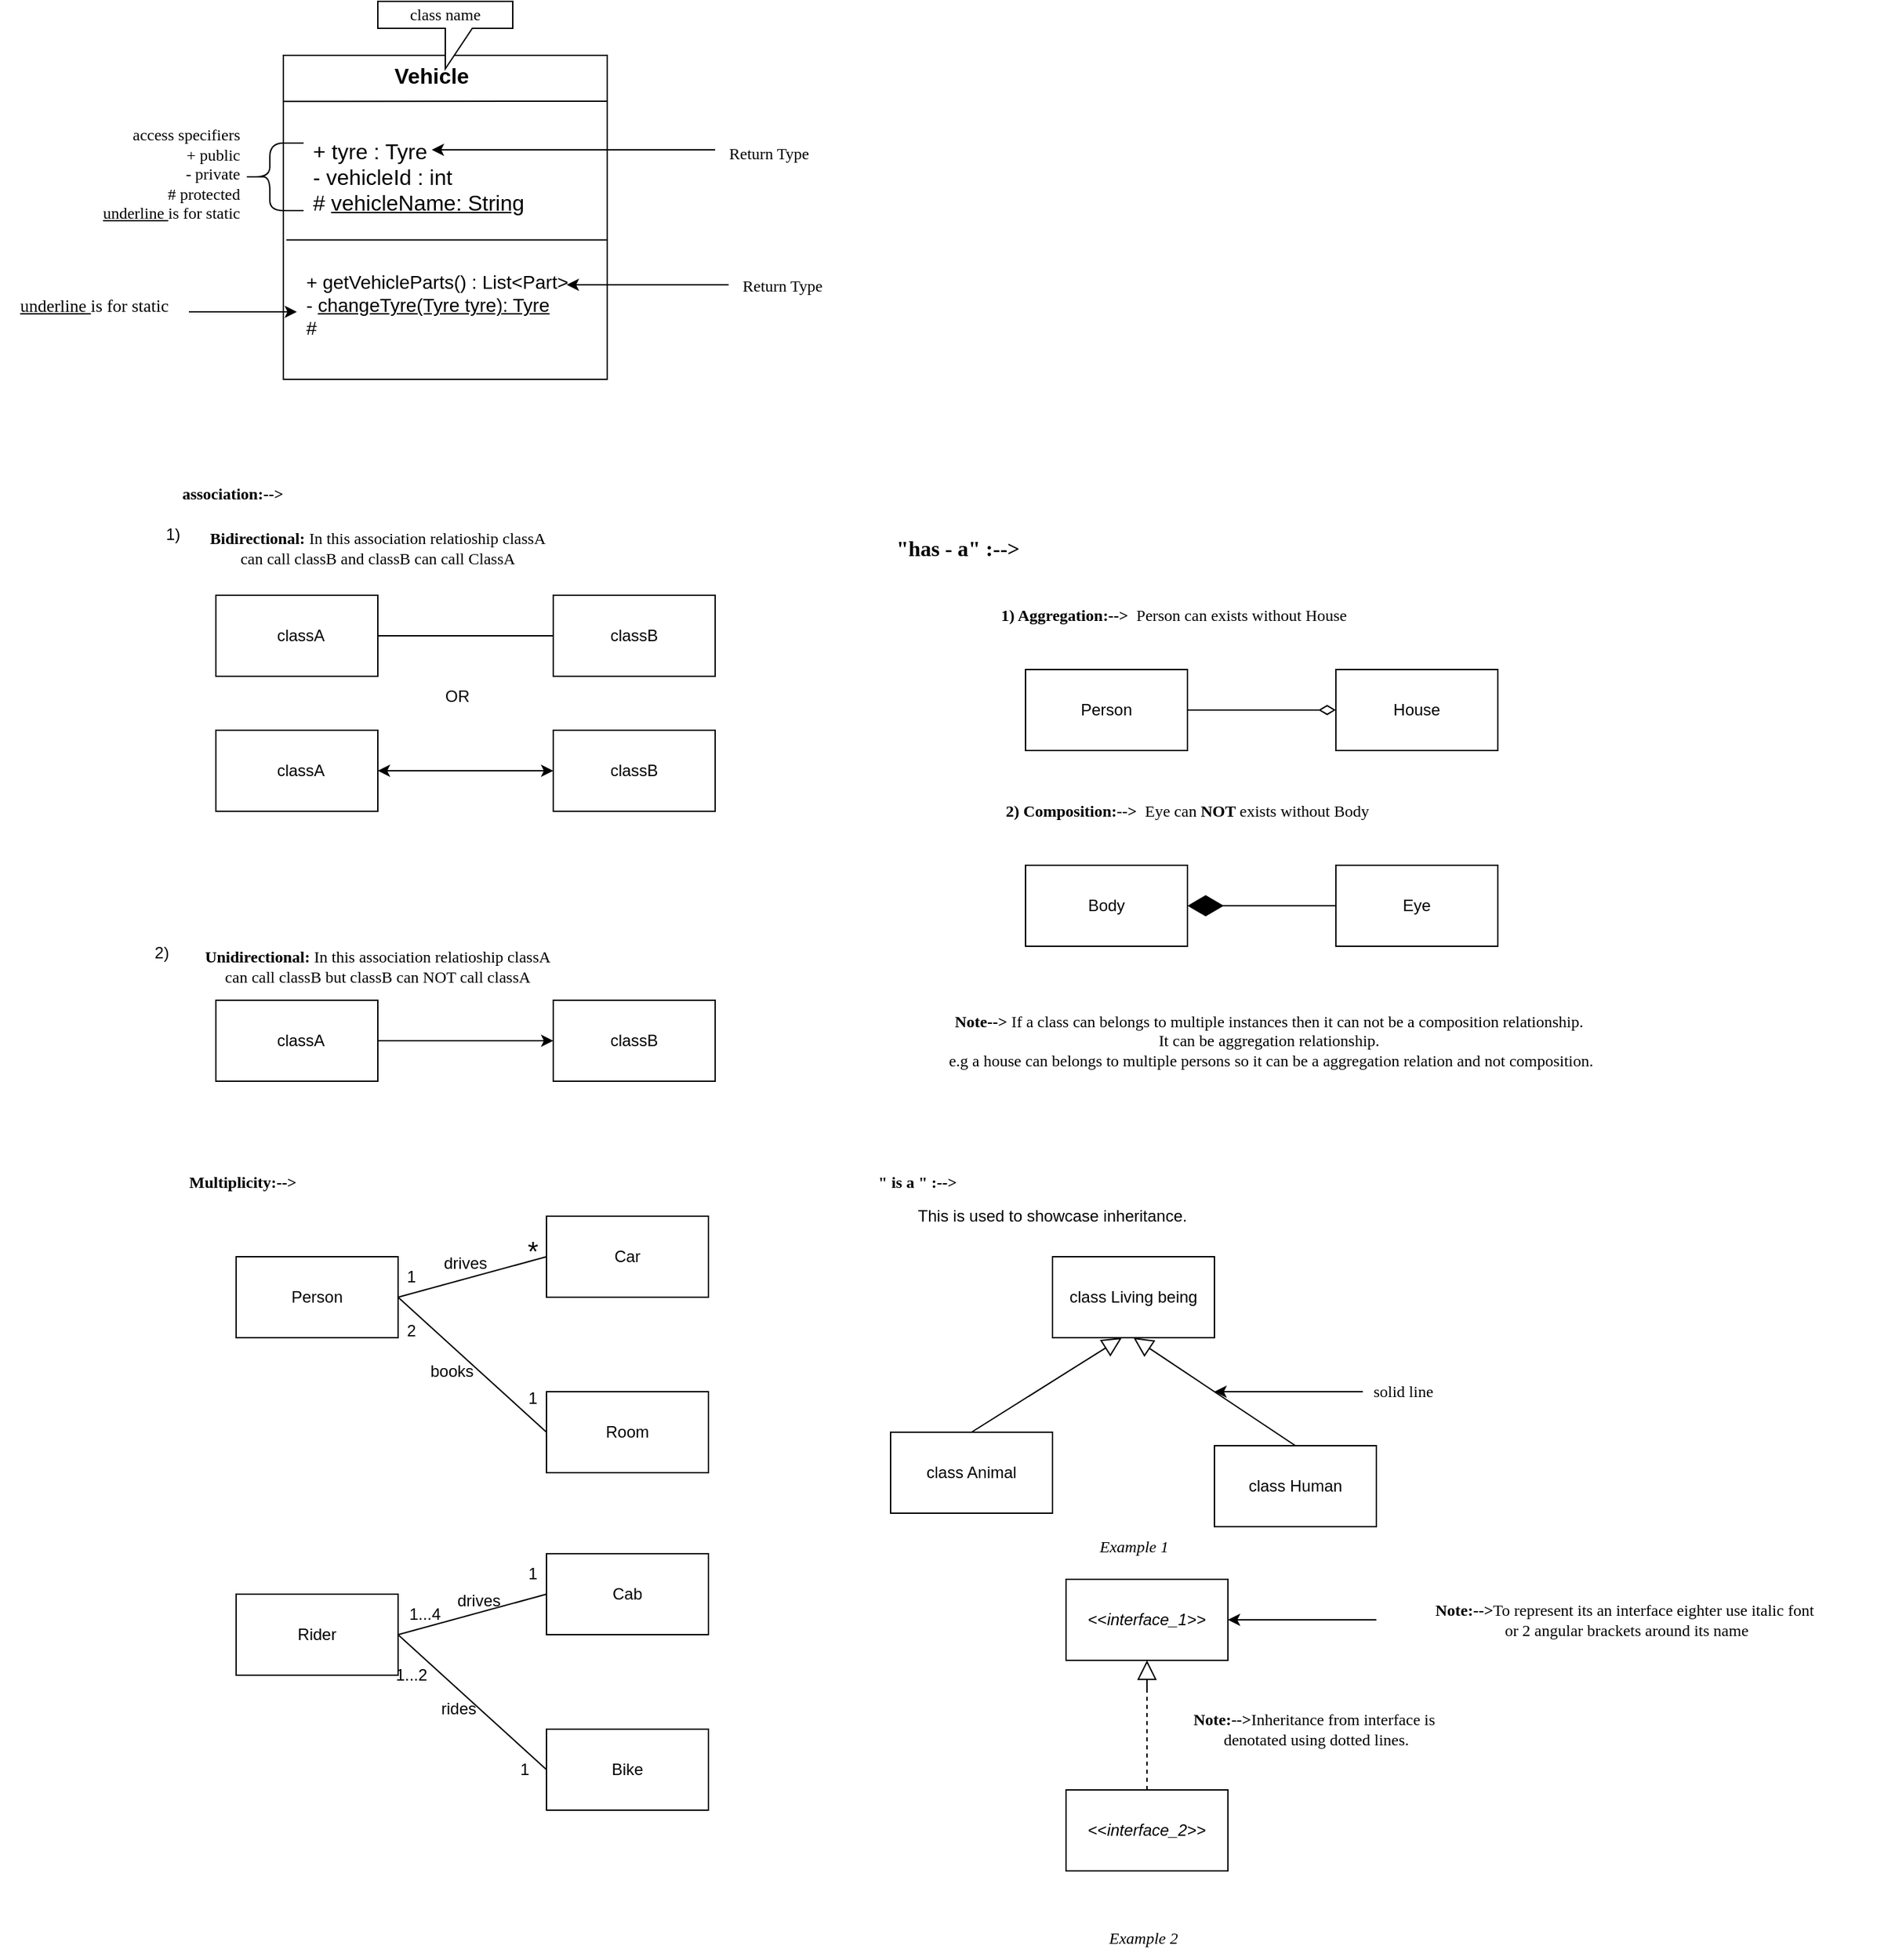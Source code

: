 <mxfile version="26.2.9">
  <diagram name="Page-1" id="3zNdNrsEKpjoQYGc_zBc">
    <mxGraphModel dx="788" dy="417" grid="1" gridSize="10" guides="1" tooltips="1" connect="1" arrows="1" fold="1" page="1" pageScale="1" pageWidth="827" pageHeight="1169" math="0" shadow="0">
      <root>
        <mxCell id="0" />
        <mxCell id="1" parent="0" />
        <mxCell id="moyZTGKr0rTBqRhNdf2y-1" value="" style="whiteSpace=wrap;html=1;aspect=fixed;" vertex="1" parent="1">
          <mxGeometry x="230" y="40" width="240" height="240" as="geometry" />
        </mxCell>
        <mxCell id="moyZTGKr0rTBqRhNdf2y-2" value="" style="endArrow=none;html=1;rounded=0;exitX=0;exitY=0.142;exitDx=0;exitDy=0;exitPerimeter=0;" edge="1" parent="1" source="moyZTGKr0rTBqRhNdf2y-1">
          <mxGeometry width="50" height="50" relative="1" as="geometry">
            <mxPoint x="380" y="120" as="sourcePoint" />
            <mxPoint x="470" y="74" as="targetPoint" />
          </mxGeometry>
        </mxCell>
        <mxCell id="moyZTGKr0rTBqRhNdf2y-3" value="Vehicle" style="text;html=1;align=center;verticalAlign=middle;whiteSpace=wrap;rounded=0;fontStyle=1;fontSize=16;" vertex="1" parent="1">
          <mxGeometry x="280" y="29" width="120" height="51" as="geometry" />
        </mxCell>
        <mxCell id="moyZTGKr0rTBqRhNdf2y-4" value="" style="endArrow=none;html=1;rounded=0;exitX=0.009;exitY=0.57;exitDx=0;exitDy=0;exitPerimeter=0;entryX=1;entryY=0.57;entryDx=0;entryDy=0;entryPerimeter=0;" edge="1" parent="1" source="moyZTGKr0rTBqRhNdf2y-1" target="moyZTGKr0rTBqRhNdf2y-1">
          <mxGeometry width="50" height="50" relative="1" as="geometry">
            <mxPoint x="380" y="120" as="sourcePoint" />
            <mxPoint x="430" y="70" as="targetPoint" />
          </mxGeometry>
        </mxCell>
        <mxCell id="moyZTGKr0rTBqRhNdf2y-5" value="&lt;font style=&quot;font-size: 16px;&quot;&gt;+ tyre : Tyre&lt;br&gt;- vehicleId : int&lt;br&gt;# &lt;u&gt;vehicleName: String&lt;/u&gt;&lt;/font&gt;" style="text;html=1;align=left;verticalAlign=middle;whiteSpace=wrap;rounded=0;" vertex="1" parent="1">
          <mxGeometry x="250" y="90" width="180" height="80" as="geometry" />
        </mxCell>
        <mxCell id="moyZTGKr0rTBqRhNdf2y-7" value="&lt;font style=&quot;font-size: 14px;&quot;&gt;+ getVehicleParts() : List&amp;lt;Part&amp;gt;&lt;br&gt;- &lt;u&gt;changeTyre(Tyre tyre): Tyre&lt;/u&gt;&lt;br&gt;#&amp;nbsp;&lt;/font&gt;" style="text;html=1;align=left;verticalAlign=middle;whiteSpace=wrap;rounded=0;" vertex="1" parent="1">
          <mxGeometry x="245" y="180" width="240" height="90" as="geometry" />
        </mxCell>
        <mxCell id="moyZTGKr0rTBqRhNdf2y-8" value="&lt;font style=&quot;&quot; face=&quot;Comic Sans MS&quot;&gt;class name&lt;/font&gt;" style="shape=callout;whiteSpace=wrap;html=1;perimeter=calloutPerimeter;" vertex="1" parent="1">
          <mxGeometry x="300" width="100" height="50" as="geometry" />
        </mxCell>
        <mxCell id="moyZTGKr0rTBqRhNdf2y-9" value="" style="shape=curlyBracket;whiteSpace=wrap;html=1;rounded=1;labelPosition=left;verticalLabelPosition=middle;align=right;verticalAlign=middle;size=0.444;" vertex="1" parent="1">
          <mxGeometry x="200" y="105" width="45" height="50" as="geometry" />
        </mxCell>
        <mxCell id="moyZTGKr0rTBqRhNdf2y-10" value="&lt;font style=&quot;&quot; face=&quot;Comic Sans MS&quot;&gt;access specifiers&lt;br&gt;+ public&lt;br&gt;- private&lt;br&gt;# protected&lt;br&gt;&lt;u style=&quot;&quot;&gt;underline &lt;/u&gt;is for static&lt;/font&gt;&lt;div&gt;&lt;br&gt;&lt;/div&gt;" style="text;html=1;align=right;verticalAlign=middle;whiteSpace=wrap;rounded=0;" vertex="1" parent="1">
          <mxGeometry x="50" y="80" width="150" height="110" as="geometry" />
        </mxCell>
        <mxCell id="moyZTGKr0rTBqRhNdf2y-11" value="" style="endArrow=classic;html=1;rounded=0;entryX=0.5;entryY=0.25;entryDx=0;entryDy=0;entryPerimeter=0;" edge="1" parent="1">
          <mxGeometry width="50" height="50" relative="1" as="geometry">
            <mxPoint x="550" y="110" as="sourcePoint" />
            <mxPoint x="340" y="110" as="targetPoint" />
          </mxGeometry>
        </mxCell>
        <mxCell id="moyZTGKr0rTBqRhNdf2y-13" value="&lt;font style=&quot;&quot; face=&quot;Comic Sans MS&quot;&gt;Return Type&lt;/font&gt;" style="text;html=1;align=center;verticalAlign=middle;whiteSpace=wrap;rounded=0;" vertex="1" parent="1">
          <mxGeometry x="520" y="90" width="140" height="45" as="geometry" />
        </mxCell>
        <mxCell id="moyZTGKr0rTBqRhNdf2y-14" value="" style="endArrow=classic;html=1;rounded=0;entryX=0.5;entryY=0.25;entryDx=0;entryDy=0;entryPerimeter=0;" edge="1" parent="1">
          <mxGeometry width="50" height="50" relative="1" as="geometry">
            <mxPoint x="560" y="210" as="sourcePoint" />
            <mxPoint x="440" y="210" as="targetPoint" />
          </mxGeometry>
        </mxCell>
        <mxCell id="moyZTGKr0rTBqRhNdf2y-15" value="&lt;font style=&quot;&quot; face=&quot;Comic Sans MS&quot;&gt;&lt;br&gt;Return Type&lt;/font&gt;" style="text;html=1;align=center;verticalAlign=middle;whiteSpace=wrap;rounded=0;" vertex="1" parent="1">
          <mxGeometry x="530" y="180" width="140" height="45" as="geometry" />
        </mxCell>
        <mxCell id="moyZTGKr0rTBqRhNdf2y-16" value="" style="endArrow=classic;html=1;rounded=0;" edge="1" parent="1">
          <mxGeometry width="50" height="50" relative="1" as="geometry">
            <mxPoint x="160" y="230" as="sourcePoint" />
            <mxPoint x="240" y="230" as="targetPoint" />
          </mxGeometry>
        </mxCell>
        <mxCell id="moyZTGKr0rTBqRhNdf2y-18" value="&lt;span style=&quot;text-align: right;&quot;&gt;&lt;font style=&quot;font-size: 13px;&quot; face=&quot;Comic Sans MS&quot;&gt;&lt;u style=&quot;&quot;&gt;underline&amp;nbsp;&lt;/u&gt;is for static&lt;/font&gt;&lt;/span&gt;" style="text;html=1;align=center;verticalAlign=middle;whiteSpace=wrap;rounded=0;" vertex="1" parent="1">
          <mxGeometry x="20" y="210" width="140" height="30" as="geometry" />
        </mxCell>
        <mxCell id="moyZTGKr0rTBqRhNdf2y-19" value="" style="endArrow=none;html=1;rounded=0;" edge="1" parent="1">
          <mxGeometry width="50" height="50" relative="1" as="geometry">
            <mxPoint x="300" y="470" as="sourcePoint" />
            <mxPoint x="430" y="470" as="targetPoint" />
          </mxGeometry>
        </mxCell>
        <mxCell id="moyZTGKr0rTBqRhNdf2y-22" value="" style="rounded=0;whiteSpace=wrap;html=1;" vertex="1" parent="1">
          <mxGeometry x="180" y="440" width="120" height="60" as="geometry" />
        </mxCell>
        <mxCell id="moyZTGKr0rTBqRhNdf2y-25" value="classA" style="text;html=1;align=center;verticalAlign=middle;whiteSpace=wrap;rounded=0;" vertex="1" parent="1">
          <mxGeometry x="212.5" y="455" width="60" height="30" as="geometry" />
        </mxCell>
        <mxCell id="moyZTGKr0rTBqRhNdf2y-26" value="" style="rounded=0;whiteSpace=wrap;html=1;" vertex="1" parent="1">
          <mxGeometry x="430" y="440" width="120" height="60" as="geometry" />
        </mxCell>
        <mxCell id="moyZTGKr0rTBqRhNdf2y-27" value="classB" style="text;html=1;align=center;verticalAlign=middle;whiteSpace=wrap;rounded=0;" vertex="1" parent="1">
          <mxGeometry x="460" y="455" width="60" height="30" as="geometry" />
        </mxCell>
        <mxCell id="moyZTGKr0rTBqRhNdf2y-30" value="&lt;font face=&quot;Verdana&quot;&gt;&lt;b&gt;association:--&amp;gt;&lt;/b&gt;&lt;/font&gt;" style="text;html=1;align=center;verticalAlign=middle;whiteSpace=wrap;rounded=0;" vertex="1" parent="1">
          <mxGeometry x="110" y="350" width="165" height="30" as="geometry" />
        </mxCell>
        <mxCell id="moyZTGKr0rTBqRhNdf2y-35" value="" style="rounded=0;whiteSpace=wrap;html=1;" vertex="1" parent="1">
          <mxGeometry x="180" y="740" width="120" height="60" as="geometry" />
        </mxCell>
        <mxCell id="moyZTGKr0rTBqRhNdf2y-36" value="classA" style="text;html=1;align=center;verticalAlign=middle;whiteSpace=wrap;rounded=0;" vertex="1" parent="1">
          <mxGeometry x="212.5" y="755" width="60" height="30" as="geometry" />
        </mxCell>
        <mxCell id="moyZTGKr0rTBqRhNdf2y-37" value="" style="rounded=0;whiteSpace=wrap;html=1;" vertex="1" parent="1">
          <mxGeometry x="430" y="740" width="120" height="60" as="geometry" />
        </mxCell>
        <mxCell id="moyZTGKr0rTBqRhNdf2y-38" value="classB" style="text;html=1;align=center;verticalAlign=middle;whiteSpace=wrap;rounded=0;" vertex="1" parent="1">
          <mxGeometry x="460" y="755" width="60" height="30" as="geometry" />
        </mxCell>
        <mxCell id="moyZTGKr0rTBqRhNdf2y-40" value="2)" style="text;html=1;align=center;verticalAlign=middle;whiteSpace=wrap;rounded=0;" vertex="1" parent="1">
          <mxGeometry x="110" y="690" width="60" height="30" as="geometry" />
        </mxCell>
        <mxCell id="moyZTGKr0rTBqRhNdf2y-41" value="" style="endArrow=classic;html=1;rounded=0;exitX=1;exitY=0.5;exitDx=0;exitDy=0;entryX=0;entryY=0.5;entryDx=0;entryDy=0;" edge="1" parent="1" source="moyZTGKr0rTBqRhNdf2y-35" target="moyZTGKr0rTBqRhNdf2y-37">
          <mxGeometry width="50" height="50" relative="1" as="geometry">
            <mxPoint x="380" y="670" as="sourcePoint" />
            <mxPoint x="430" y="620" as="targetPoint" />
          </mxGeometry>
        </mxCell>
        <mxCell id="moyZTGKr0rTBqRhNdf2y-55" value="" style="rounded=0;whiteSpace=wrap;html=1;" vertex="1" parent="1">
          <mxGeometry x="180" y="540" width="120" height="60" as="geometry" />
        </mxCell>
        <mxCell id="moyZTGKr0rTBqRhNdf2y-56" value="classA" style="text;html=1;align=center;verticalAlign=middle;whiteSpace=wrap;rounded=0;" vertex="1" parent="1">
          <mxGeometry x="212.5" y="555" width="60" height="30" as="geometry" />
        </mxCell>
        <mxCell id="moyZTGKr0rTBqRhNdf2y-57" value="" style="rounded=0;whiteSpace=wrap;html=1;" vertex="1" parent="1">
          <mxGeometry x="430" y="540" width="120" height="60" as="geometry" />
        </mxCell>
        <mxCell id="moyZTGKr0rTBqRhNdf2y-58" value="classB" style="text;html=1;align=center;verticalAlign=middle;whiteSpace=wrap;rounded=0;" vertex="1" parent="1">
          <mxGeometry x="460" y="555" width="60" height="30" as="geometry" />
        </mxCell>
        <mxCell id="moyZTGKr0rTBqRhNdf2y-60" value="1)&amp;nbsp;" style="text;html=1;align=center;verticalAlign=middle;whiteSpace=wrap;rounded=0;" vertex="1" parent="1">
          <mxGeometry x="120" y="380" width="60" height="30" as="geometry" />
        </mxCell>
        <mxCell id="moyZTGKr0rTBqRhNdf2y-61" value="&lt;font face=&quot;Comic Sans MS&quot;&gt;&lt;b&gt;Bidirectional:&lt;/b&gt; In this association relatioship classA can call classB and classB can call ClassA&lt;/font&gt;" style="text;html=1;align=center;verticalAlign=middle;whiteSpace=wrap;rounded=0;" vertex="1" parent="1">
          <mxGeometry x="170" y="390" width="260" height="30" as="geometry" />
        </mxCell>
        <mxCell id="moyZTGKr0rTBqRhNdf2y-62" value="OR" style="text;html=1;align=center;verticalAlign=middle;whiteSpace=wrap;rounded=0;" vertex="1" parent="1">
          <mxGeometry x="329" y="500" width="60" height="30" as="geometry" />
        </mxCell>
        <mxCell id="moyZTGKr0rTBqRhNdf2y-63" value="" style="endArrow=classic;startArrow=classic;html=1;rounded=0;entryX=0;entryY=0.5;entryDx=0;entryDy=0;exitX=1;exitY=0.5;exitDx=0;exitDy=0;" edge="1" parent="1" source="moyZTGKr0rTBqRhNdf2y-55" target="moyZTGKr0rTBqRhNdf2y-57">
          <mxGeometry width="50" height="50" relative="1" as="geometry">
            <mxPoint x="60" y="570" as="sourcePoint" />
            <mxPoint x="110" y="520" as="targetPoint" />
          </mxGeometry>
        </mxCell>
        <mxCell id="moyZTGKr0rTBqRhNdf2y-64" value="&lt;font face=&quot;Comic Sans MS&quot;&gt;&lt;b&gt;Unidirectional:&lt;/b&gt; In this association relatioship classA can call classB but classB can NOT call classA&lt;/font&gt;" style="text;html=1;align=center;verticalAlign=middle;whiteSpace=wrap;rounded=0;" vertex="1" parent="1">
          <mxGeometry x="170" y="700" width="260" height="30" as="geometry" />
        </mxCell>
        <mxCell id="moyZTGKr0rTBqRhNdf2y-65" value="&lt;b&gt;&lt;font face=&quot;Comic Sans MS&quot;&gt;Multiplicity:--&amp;gt;&lt;/font&gt;&lt;/b&gt;" style="text;html=1;align=center;verticalAlign=middle;whiteSpace=wrap;rounded=0;" vertex="1" parent="1">
          <mxGeometry x="135" y="860" width="130" height="30" as="geometry" />
        </mxCell>
        <mxCell id="moyZTGKr0rTBqRhNdf2y-66" value="" style="rounded=0;whiteSpace=wrap;html=1;" vertex="1" parent="1">
          <mxGeometry x="195" y="930" width="120" height="60" as="geometry" />
        </mxCell>
        <mxCell id="moyZTGKr0rTBqRhNdf2y-67" value="" style="rounded=0;whiteSpace=wrap;html=1;" vertex="1" parent="1">
          <mxGeometry x="425" y="900" width="120" height="60" as="geometry" />
        </mxCell>
        <mxCell id="moyZTGKr0rTBqRhNdf2y-68" value="" style="rounded=0;whiteSpace=wrap;html=1;" vertex="1" parent="1">
          <mxGeometry x="425" y="1030" width="120" height="60" as="geometry" />
        </mxCell>
        <mxCell id="moyZTGKr0rTBqRhNdf2y-69" value="" style="rounded=0;whiteSpace=wrap;html=1;" vertex="1" parent="1">
          <mxGeometry x="195" y="1180" width="120" height="60" as="geometry" />
        </mxCell>
        <mxCell id="moyZTGKr0rTBqRhNdf2y-70" value="" style="rounded=0;whiteSpace=wrap;html=1;" vertex="1" parent="1">
          <mxGeometry x="425" y="1150" width="120" height="60" as="geometry" />
        </mxCell>
        <mxCell id="moyZTGKr0rTBqRhNdf2y-71" value="" style="rounded=0;whiteSpace=wrap;html=1;" vertex="1" parent="1">
          <mxGeometry x="425" y="1280" width="120" height="60" as="geometry" />
        </mxCell>
        <mxCell id="moyZTGKr0rTBqRhNdf2y-72" value="Person" style="text;html=1;align=center;verticalAlign=middle;whiteSpace=wrap;rounded=0;" vertex="1" parent="1">
          <mxGeometry x="225" y="945" width="60" height="30" as="geometry" />
        </mxCell>
        <mxCell id="moyZTGKr0rTBqRhNdf2y-73" value="Car" style="text;html=1;align=center;verticalAlign=middle;whiteSpace=wrap;rounded=0;" vertex="1" parent="1">
          <mxGeometry x="455" y="915" width="60" height="30" as="geometry" />
        </mxCell>
        <mxCell id="moyZTGKr0rTBqRhNdf2y-74" value="Room" style="text;html=1;align=center;verticalAlign=middle;whiteSpace=wrap;rounded=0;" vertex="1" parent="1">
          <mxGeometry x="455" y="1045" width="60" height="30" as="geometry" />
        </mxCell>
        <mxCell id="moyZTGKr0rTBqRhNdf2y-75" value="Rider" style="text;html=1;align=center;verticalAlign=middle;whiteSpace=wrap;rounded=0;" vertex="1" parent="1">
          <mxGeometry x="225" y="1195" width="60" height="30" as="geometry" />
        </mxCell>
        <mxCell id="moyZTGKr0rTBqRhNdf2y-76" value="Bike" style="text;html=1;align=center;verticalAlign=middle;whiteSpace=wrap;rounded=0;" vertex="1" parent="1">
          <mxGeometry x="455" y="1295" width="60" height="30" as="geometry" />
        </mxCell>
        <mxCell id="moyZTGKr0rTBqRhNdf2y-77" value="Cab" style="text;html=1;align=center;verticalAlign=middle;whiteSpace=wrap;rounded=0;" vertex="1" parent="1">
          <mxGeometry x="455" y="1165" width="60" height="30" as="geometry" />
        </mxCell>
        <mxCell id="moyZTGKr0rTBqRhNdf2y-78" value="" style="endArrow=none;html=1;rounded=0;entryX=0;entryY=0.5;entryDx=0;entryDy=0;exitX=1;exitY=0.5;exitDx=0;exitDy=0;" edge="1" parent="1" source="moyZTGKr0rTBqRhNdf2y-66" target="moyZTGKr0rTBqRhNdf2y-67">
          <mxGeometry width="50" height="50" relative="1" as="geometry">
            <mxPoint x="305" y="1100" as="sourcePoint" />
            <mxPoint x="355" y="1050" as="targetPoint" />
          </mxGeometry>
        </mxCell>
        <mxCell id="moyZTGKr0rTBqRhNdf2y-79" value="" style="endArrow=none;html=1;rounded=0;entryX=0;entryY=0.5;entryDx=0;entryDy=0;exitX=1;exitY=0.5;exitDx=0;exitDy=0;" edge="1" parent="1" source="moyZTGKr0rTBqRhNdf2y-66" target="moyZTGKr0rTBqRhNdf2y-68">
          <mxGeometry width="50" height="50" relative="1" as="geometry">
            <mxPoint x="305" y="1100" as="sourcePoint" />
            <mxPoint x="355" y="1050" as="targetPoint" />
          </mxGeometry>
        </mxCell>
        <mxCell id="moyZTGKr0rTBqRhNdf2y-80" value="" style="endArrow=none;html=1;rounded=0;entryX=0;entryY=0.5;entryDx=0;entryDy=0;exitX=1;exitY=0.5;exitDx=0;exitDy=0;" edge="1" parent="1" source="moyZTGKr0rTBqRhNdf2y-69" target="moyZTGKr0rTBqRhNdf2y-70">
          <mxGeometry width="50" height="50" relative="1" as="geometry">
            <mxPoint x="305" y="1100" as="sourcePoint" />
            <mxPoint x="355" y="1050" as="targetPoint" />
          </mxGeometry>
        </mxCell>
        <mxCell id="moyZTGKr0rTBqRhNdf2y-81" value="" style="endArrow=none;html=1;rounded=0;exitX=0;exitY=0.5;exitDx=0;exitDy=0;entryX=1;entryY=0.5;entryDx=0;entryDy=0;" edge="1" parent="1" source="moyZTGKr0rTBqRhNdf2y-71" target="moyZTGKr0rTBqRhNdf2y-69">
          <mxGeometry width="50" height="50" relative="1" as="geometry">
            <mxPoint x="305" y="1240" as="sourcePoint" />
            <mxPoint x="355" y="1190" as="targetPoint" />
          </mxGeometry>
        </mxCell>
        <mxCell id="moyZTGKr0rTBqRhNdf2y-82" value="1" style="text;html=1;align=center;verticalAlign=middle;whiteSpace=wrap;rounded=0;" vertex="1" parent="1">
          <mxGeometry x="295" y="930" width="60" height="30" as="geometry" />
        </mxCell>
        <mxCell id="moyZTGKr0rTBqRhNdf2y-83" value="1" style="text;html=1;align=center;verticalAlign=middle;whiteSpace=wrap;rounded=0;" vertex="1" parent="1">
          <mxGeometry x="385" y="1020" width="60" height="30" as="geometry" />
        </mxCell>
        <mxCell id="moyZTGKr0rTBqRhNdf2y-84" value="2" style="text;html=1;align=center;verticalAlign=middle;whiteSpace=wrap;rounded=0;" vertex="1" parent="1">
          <mxGeometry x="295" y="970" width="60" height="30" as="geometry" />
        </mxCell>
        <mxCell id="moyZTGKr0rTBqRhNdf2y-85" value="&lt;font style=&quot;font-size: 20px;&quot;&gt;*&lt;/font&gt;" style="text;html=1;align=center;verticalAlign=middle;whiteSpace=wrap;rounded=0;" vertex="1" parent="1">
          <mxGeometry x="385" y="910" width="60" height="30" as="geometry" />
        </mxCell>
        <mxCell id="moyZTGKr0rTBqRhNdf2y-86" value="1...2" style="text;html=1;align=center;verticalAlign=middle;whiteSpace=wrap;rounded=0;" vertex="1" parent="1">
          <mxGeometry x="295" y="1225" width="60" height="30" as="geometry" />
        </mxCell>
        <mxCell id="moyZTGKr0rTBqRhNdf2y-88" value="1...4" style="text;html=1;align=center;verticalAlign=middle;whiteSpace=wrap;rounded=0;" vertex="1" parent="1">
          <mxGeometry x="305" y="1180" width="60" height="30" as="geometry" />
        </mxCell>
        <mxCell id="moyZTGKr0rTBqRhNdf2y-89" value="1" style="text;html=1;align=center;verticalAlign=middle;whiteSpace=wrap;rounded=0;" vertex="1" parent="1">
          <mxGeometry x="385" y="1150" width="60" height="30" as="geometry" />
        </mxCell>
        <mxCell id="moyZTGKr0rTBqRhNdf2y-91" value="1" style="text;html=1;align=center;verticalAlign=middle;whiteSpace=wrap;rounded=0;" vertex="1" parent="1">
          <mxGeometry x="379" y="1295" width="60" height="30" as="geometry" />
        </mxCell>
        <mxCell id="moyZTGKr0rTBqRhNdf2y-94" value="drives" style="text;html=1;align=center;verticalAlign=middle;whiteSpace=wrap;rounded=0;" vertex="1" parent="1">
          <mxGeometry x="335" y="920" width="60" height="30" as="geometry" />
        </mxCell>
        <mxCell id="moyZTGKr0rTBqRhNdf2y-95" value="books" style="text;html=1;align=center;verticalAlign=middle;whiteSpace=wrap;rounded=0;" vertex="1" parent="1">
          <mxGeometry x="325" y="1000" width="60" height="30" as="geometry" />
        </mxCell>
        <mxCell id="moyZTGKr0rTBqRhNdf2y-96" value="drives" style="text;html=1;align=center;verticalAlign=middle;whiteSpace=wrap;rounded=0;" vertex="1" parent="1">
          <mxGeometry x="345" y="1170" width="60" height="30" as="geometry" />
        </mxCell>
        <mxCell id="moyZTGKr0rTBqRhNdf2y-97" value="rides" style="text;html=1;align=center;verticalAlign=middle;whiteSpace=wrap;rounded=0;" vertex="1" parent="1">
          <mxGeometry x="330" y="1250" width="60" height="30" as="geometry" />
        </mxCell>
        <mxCell id="moyZTGKr0rTBqRhNdf2y-98" value="&lt;b&gt;&lt;font style=&quot;font-size: 16px;&quot; face=&quot;Comic Sans MS&quot;&gt;&quot;has - a&quot; :--&amp;gt;&lt;/font&gt;&lt;/b&gt;" style="text;html=1;align=center;verticalAlign=middle;whiteSpace=wrap;rounded=0;" vertex="1" parent="1">
          <mxGeometry x="670" y="390" width="120" height="30" as="geometry" />
        </mxCell>
        <mxCell id="moyZTGKr0rTBqRhNdf2y-99" value="&lt;font face=&quot;Comic Sans MS&quot;&gt;&lt;b&gt;1) Aggregation:--&amp;gt;&amp;nbsp; &lt;/b&gt;Person can exists without House&lt;/font&gt;" style="text;html=1;align=center;verticalAlign=middle;whiteSpace=wrap;rounded=0;" vertex="1" parent="1">
          <mxGeometry x="720" y="440" width="340" height="30" as="geometry" />
        </mxCell>
        <mxCell id="moyZTGKr0rTBqRhNdf2y-100" value="&lt;font face=&quot;Comic Sans MS&quot;&gt;&lt;b&gt;2) Composition:--&amp;gt;&amp;nbsp; &lt;/b&gt;Eye can &lt;b&gt;NOT &lt;/b&gt;exists without Body&lt;/font&gt;" style="text;html=1;align=center;verticalAlign=middle;whiteSpace=wrap;rounded=0;" vertex="1" parent="1">
          <mxGeometry x="730" y="585" width="340" height="30" as="geometry" />
        </mxCell>
        <mxCell id="moyZTGKr0rTBqRhNdf2y-101" value="Body" style="rounded=0;whiteSpace=wrap;html=1;" vertex="1" parent="1">
          <mxGeometry x="780" y="640" width="120" height="60" as="geometry" />
        </mxCell>
        <mxCell id="moyZTGKr0rTBqRhNdf2y-102" value="Eye" style="rounded=0;whiteSpace=wrap;html=1;" vertex="1" parent="1">
          <mxGeometry x="1010" y="640" width="120" height="60" as="geometry" />
        </mxCell>
        <mxCell id="moyZTGKr0rTBqRhNdf2y-103" value="" style="endArrow=diamondThin;endFill=1;endSize=24;html=1;rounded=0;exitX=0;exitY=0.5;exitDx=0;exitDy=0;entryX=1;entryY=0.5;entryDx=0;entryDy=0;" edge="1" parent="1" source="moyZTGKr0rTBqRhNdf2y-102" target="moyZTGKr0rTBqRhNdf2y-101">
          <mxGeometry width="160" relative="1" as="geometry">
            <mxPoint x="800" y="670" as="sourcePoint" />
            <mxPoint x="910" y="669.5" as="targetPoint" />
          </mxGeometry>
        </mxCell>
        <mxCell id="moyZTGKr0rTBqRhNdf2y-107" value="Person" style="rounded=0;whiteSpace=wrap;html=1;" vertex="1" parent="1">
          <mxGeometry x="780" y="495" width="120" height="60" as="geometry" />
        </mxCell>
        <mxCell id="moyZTGKr0rTBqRhNdf2y-108" value="House" style="rounded=0;whiteSpace=wrap;html=1;" vertex="1" parent="1">
          <mxGeometry x="1010" y="495" width="120" height="60" as="geometry" />
        </mxCell>
        <mxCell id="moyZTGKr0rTBqRhNdf2y-109" value="" style="html=1;startArrow=diamondThin;startFill=0;edgeStyle=elbowEdgeStyle;elbow=vertical;startSize=10;endArrow=none;endFill=0;rounded=0;entryX=1;entryY=0.5;entryDx=0;entryDy=0;exitX=0;exitY=0.5;exitDx=0;exitDy=0;" edge="1" parent="1" source="moyZTGKr0rTBqRhNdf2y-108" target="moyZTGKr0rTBqRhNdf2y-107">
          <mxGeometry width="160" relative="1" as="geometry">
            <mxPoint x="990" y="490" as="sourcePoint" />
            <mxPoint x="930" y="350" as="targetPoint" />
          </mxGeometry>
        </mxCell>
        <mxCell id="moyZTGKr0rTBqRhNdf2y-110" value="&lt;font face=&quot;Comic Sans MS&quot;&gt;&lt;b&gt;Note--&amp;gt;&lt;/b&gt; If a class can belongs to multiple instances then it can not be a composition relationship. &lt;br&gt;It can be aggregation relationship.&lt;br&gt;&amp;nbsp;e.g a house can belongs to multiple persons so it can be a aggregation relation and not composition.&lt;/font&gt;" style="text;html=1;align=center;verticalAlign=middle;resizable=0;points=[];autosize=1;strokeColor=none;fillColor=none;" vertex="1" parent="1">
          <mxGeometry x="670" y="740" width="580" height="60" as="geometry" />
        </mxCell>
        <mxCell id="moyZTGKr0rTBqRhNdf2y-112" value="&lt;b&gt;&lt;font face=&quot;Comic Sans MS&quot;&gt;&quot; is a &quot; :--&amp;gt;&lt;/font&gt;&lt;/b&gt;" style="text;html=1;align=center;verticalAlign=middle;whiteSpace=wrap;rounded=0;" vertex="1" parent="1">
          <mxGeometry x="660" y="860" width="80" height="30" as="geometry" />
        </mxCell>
        <mxCell id="moyZTGKr0rTBqRhNdf2y-113" value="This is used to showcase inheritance." style="text;html=1;align=center;verticalAlign=middle;whiteSpace=wrap;rounded=0;" vertex="1" parent="1">
          <mxGeometry x="670" y="885" width="260" height="30" as="geometry" />
        </mxCell>
        <mxCell id="moyZTGKr0rTBqRhNdf2y-115" value="class Living being" style="rounded=0;whiteSpace=wrap;html=1;" vertex="1" parent="1">
          <mxGeometry x="800" y="930" width="120" height="60" as="geometry" />
        </mxCell>
        <mxCell id="moyZTGKr0rTBqRhNdf2y-116" value="class Animal" style="rounded=0;whiteSpace=wrap;html=1;" vertex="1" parent="1">
          <mxGeometry x="680" y="1060" width="120" height="60" as="geometry" />
        </mxCell>
        <mxCell id="moyZTGKr0rTBqRhNdf2y-117" value="class Human" style="rounded=0;whiteSpace=wrap;html=1;" vertex="1" parent="1">
          <mxGeometry x="920" y="1070" width="120" height="60" as="geometry" />
        </mxCell>
        <mxCell id="moyZTGKr0rTBqRhNdf2y-120" value="" style="edgeStyle=none;html=1;endSize=12;endArrow=block;endFill=0;rounded=0;entryX=0.428;entryY=1;entryDx=0;entryDy=0;entryPerimeter=0;exitX=0.5;exitY=0;exitDx=0;exitDy=0;" edge="1" parent="1" source="moyZTGKr0rTBqRhNdf2y-116" target="moyZTGKr0rTBqRhNdf2y-115">
          <mxGeometry width="160" relative="1" as="geometry">
            <mxPoint x="640" y="1000" as="sourcePoint" />
            <mxPoint x="800" y="1000" as="targetPoint" />
          </mxGeometry>
        </mxCell>
        <mxCell id="moyZTGKr0rTBqRhNdf2y-121" value="" style="edgeStyle=none;html=1;endSize=12;endArrow=block;endFill=0;rounded=0;entryX=0.5;entryY=1;entryDx=0;entryDy=0;exitX=0.5;exitY=0;exitDx=0;exitDy=0;" edge="1" parent="1" source="moyZTGKr0rTBqRhNdf2y-117" target="moyZTGKr0rTBqRhNdf2y-115">
          <mxGeometry width="160" relative="1" as="geometry">
            <mxPoint x="640" y="1000" as="sourcePoint" />
            <mxPoint x="800" y="1000" as="targetPoint" />
          </mxGeometry>
        </mxCell>
        <mxCell id="moyZTGKr0rTBqRhNdf2y-122" value="&lt;font face=&quot;Comic Sans MS&quot;&gt;solid line&lt;/font&gt;" style="text;html=1;align=center;verticalAlign=middle;whiteSpace=wrap;rounded=0;" vertex="1" parent="1">
          <mxGeometry x="1030" y="1015" width="60" height="30" as="geometry" />
        </mxCell>
        <mxCell id="moyZTGKr0rTBqRhNdf2y-123" value="" style="endArrow=classic;html=1;rounded=0;exitX=0;exitY=0.5;exitDx=0;exitDy=0;" edge="1" parent="1" source="moyZTGKr0rTBqRhNdf2y-122">
          <mxGeometry width="50" height="50" relative="1" as="geometry">
            <mxPoint x="980" y="1090" as="sourcePoint" />
            <mxPoint x="920" y="1030" as="targetPoint" />
          </mxGeometry>
        </mxCell>
        <mxCell id="moyZTGKr0rTBqRhNdf2y-124" value="&amp;lt;&amp;lt;&lt;i&gt;interface_1&lt;/i&gt;&amp;gt;&amp;gt;" style="rounded=0;whiteSpace=wrap;html=1;" vertex="1" parent="1">
          <mxGeometry x="810" y="1169" width="120" height="60" as="geometry" />
        </mxCell>
        <mxCell id="moyZTGKr0rTBqRhNdf2y-125" value="&amp;lt;&amp;lt;&lt;i&gt;interface_2&lt;/i&gt;&amp;gt;&amp;gt;" style="rounded=0;whiteSpace=wrap;html=1;" vertex="1" parent="1">
          <mxGeometry x="810" y="1325" width="120" height="60" as="geometry" />
        </mxCell>
        <mxCell id="moyZTGKr0rTBqRhNdf2y-129" value="" style="edgeStyle=none;html=1;endSize=12;endArrow=block;endFill=0;rounded=0;entryX=0.5;entryY=1;entryDx=0;entryDy=0;" edge="1" parent="1" target="moyZTGKr0rTBqRhNdf2y-124">
          <mxGeometry width="160" relative="1" as="geometry">
            <mxPoint x="870" y="1250" as="sourcePoint" />
            <mxPoint x="865" y="1240" as="targetPoint" />
          </mxGeometry>
        </mxCell>
        <mxCell id="moyZTGKr0rTBqRhNdf2y-131" value="" style="endArrow=none;dashed=1;html=1;rounded=0;" edge="1" parent="1" target="moyZTGKr0rTBqRhNdf2y-125">
          <mxGeometry width="50" height="50" relative="1" as="geometry">
            <mxPoint x="870" y="1250" as="sourcePoint" />
            <mxPoint x="1030" y="1100" as="targetPoint" />
          </mxGeometry>
        </mxCell>
        <mxCell id="moyZTGKr0rTBqRhNdf2y-134" value="" style="edgeStyle=orthogonalEdgeStyle;rounded=0;orthogonalLoop=1;jettySize=auto;html=1;" edge="1" parent="1" source="moyZTGKr0rTBqRhNdf2y-133" target="moyZTGKr0rTBqRhNdf2y-124">
          <mxGeometry relative="1" as="geometry" />
        </mxCell>
        <mxCell id="moyZTGKr0rTBqRhNdf2y-133" value="&lt;font face=&quot;Comic Sans MS&quot;&gt;&lt;b&gt;Note:--&amp;gt;&lt;/b&gt;To represent its an interface eighter use italic font&amp;nbsp;&lt;/font&gt;&lt;div&gt;&lt;font face=&quot;Comic Sans MS&quot;&gt;or 2 angular brackets around its name&lt;/font&gt;&lt;/div&gt;" style="text;html=1;align=center;verticalAlign=middle;resizable=0;points=[];autosize=1;strokeColor=none;fillColor=none;" vertex="1" parent="1">
          <mxGeometry x="1040" y="1179" width="370" height="40" as="geometry" />
        </mxCell>
        <mxCell id="moyZTGKr0rTBqRhNdf2y-135" value="&lt;font face=&quot;Comic Sans MS&quot;&gt;&lt;b&gt;Note:--&amp;gt;&lt;/b&gt;Inheritance from interface is&amp;nbsp;&lt;/font&gt;&lt;div&gt;&lt;font face=&quot;Comic Sans MS&quot;&gt;denotated using dotted lines.&lt;/font&gt;&lt;/div&gt;" style="text;html=1;align=center;verticalAlign=middle;resizable=0;points=[];autosize=1;strokeColor=none;fillColor=none;" vertex="1" parent="1">
          <mxGeometry x="870" y="1260" width="250" height="40" as="geometry" />
        </mxCell>
        <mxCell id="moyZTGKr0rTBqRhNdf2y-136" value="&lt;i&gt;&lt;font face=&quot;Comic Sans MS&quot;&gt;Example 1&lt;/font&gt;&lt;/i&gt;" style="text;html=1;align=center;verticalAlign=middle;resizable=0;points=[];autosize=1;strokeColor=none;fillColor=none;" vertex="1" parent="1">
          <mxGeometry x="820" y="1130" width="80" height="30" as="geometry" />
        </mxCell>
        <mxCell id="moyZTGKr0rTBqRhNdf2y-137" value="&lt;i&gt;&lt;font face=&quot;Comic Sans MS&quot;&gt;Example 2&lt;/font&gt;&lt;/i&gt;" style="text;html=1;align=center;verticalAlign=middle;resizable=0;points=[];autosize=1;strokeColor=none;fillColor=none;" vertex="1" parent="1">
          <mxGeometry x="827" y="1420" width="80" height="30" as="geometry" />
        </mxCell>
      </root>
    </mxGraphModel>
  </diagram>
</mxfile>
